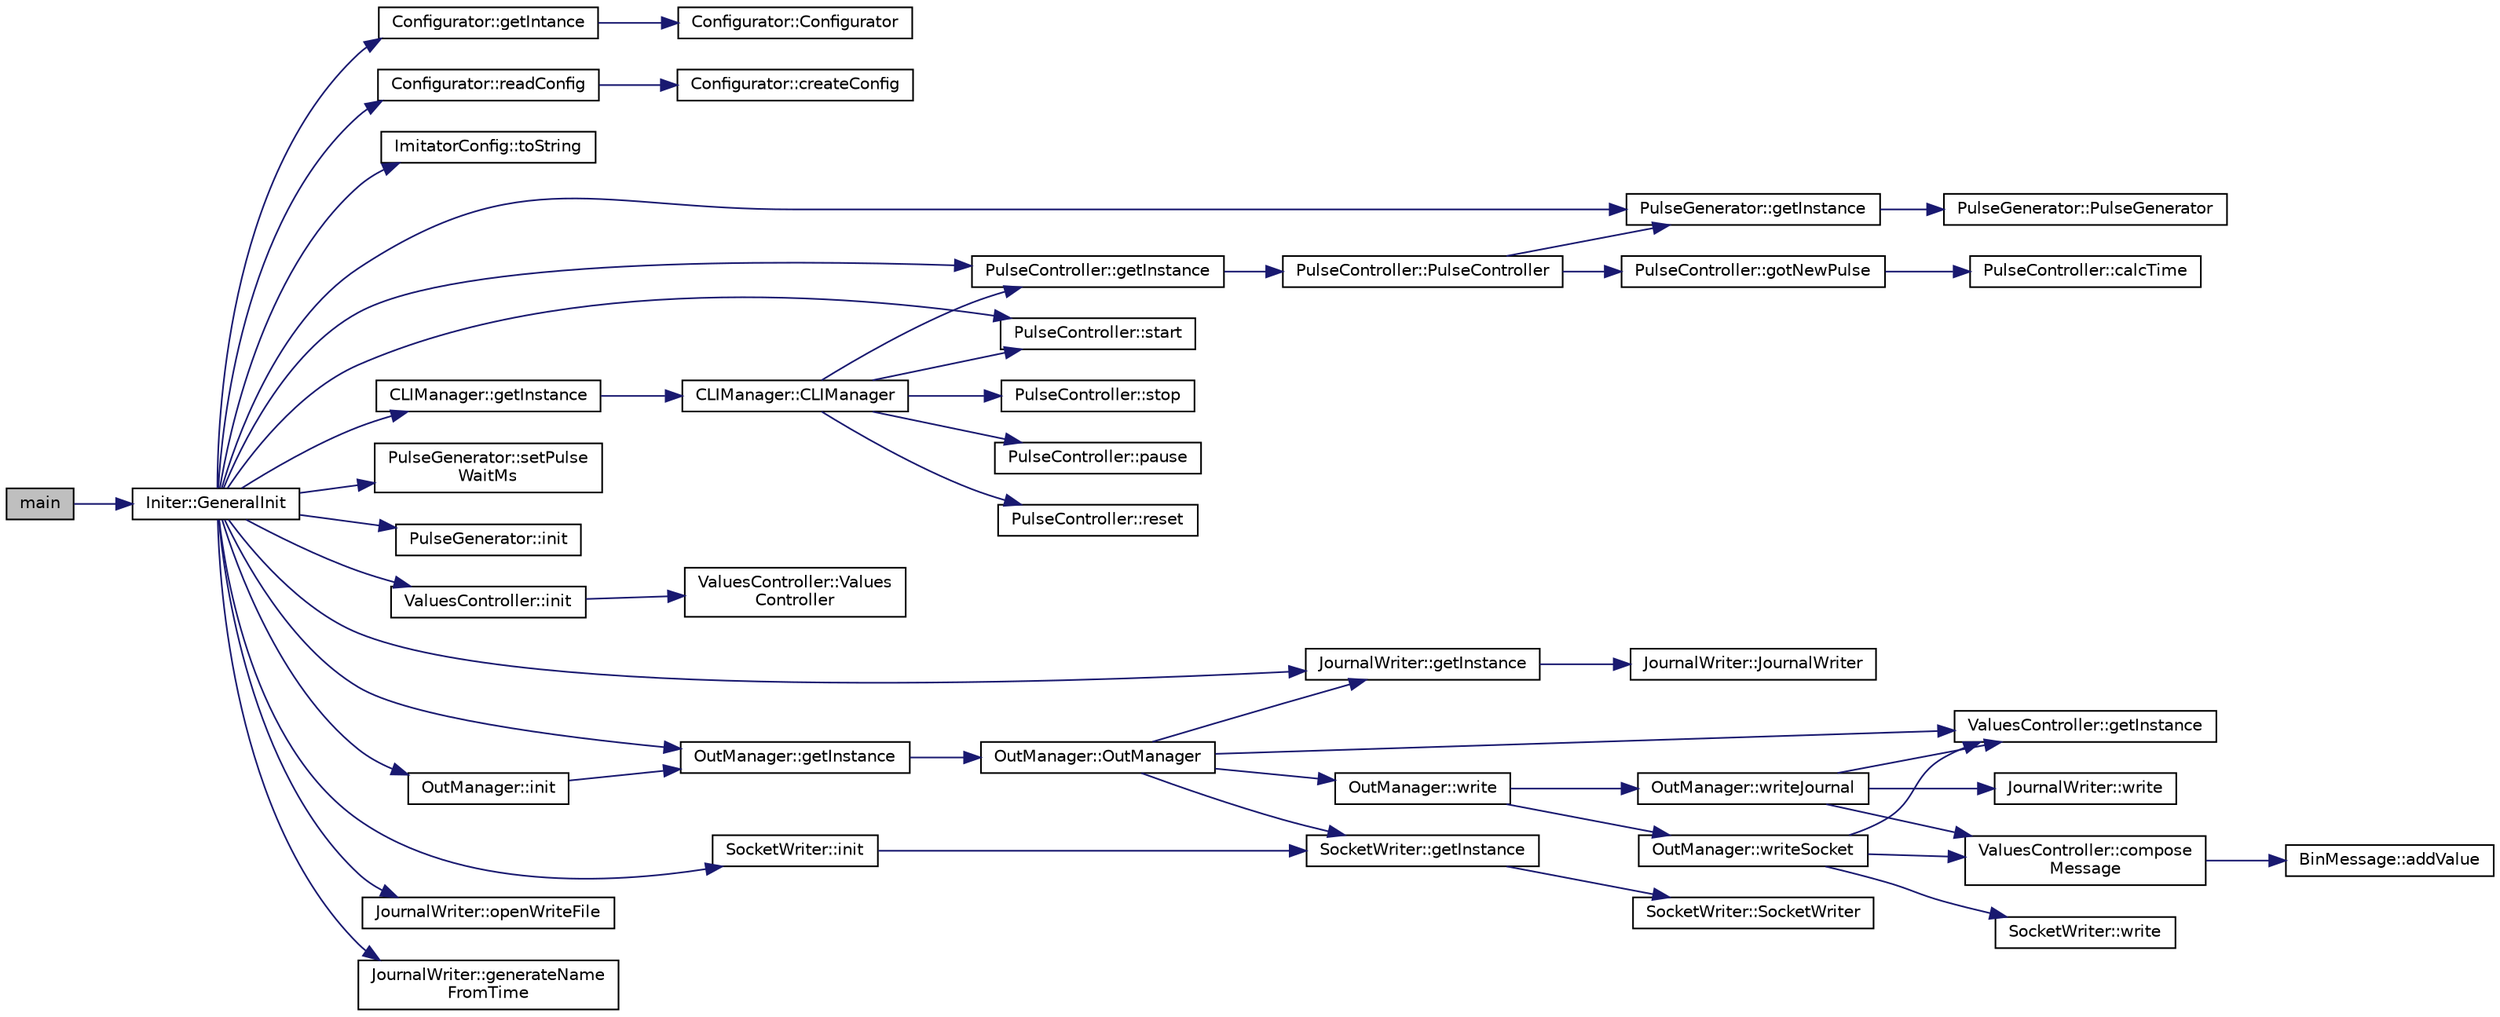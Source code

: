 digraph "main"
{
  edge [fontname="Helvetica",fontsize="10",labelfontname="Helvetica",labelfontsize="10"];
  node [fontname="Helvetica",fontsize="10",shape=record];
  rankdir="LR";
  Node0 [label="main",height=0.2,width=0.4,color="black", fillcolor="grey75", style="filled", fontcolor="black"];
  Node0 -> Node1 [color="midnightblue",fontsize="10",style="solid"];
  Node1 [label="Initer::GeneralInit",height=0.2,width=0.4,color="black", fillcolor="white", style="filled",URL="$class_initer.html#a088e4b7a4395c32a5bbe932c3db35054"];
  Node1 -> Node2 [color="midnightblue",fontsize="10",style="solid"];
  Node2 [label="Configurator::getIntance",height=0.2,width=0.4,color="black", fillcolor="white", style="filled",URL="$class_configurator.html#a7138afa6d06c32b2e43495d108741c9f"];
  Node2 -> Node3 [color="midnightblue",fontsize="10",style="solid"];
  Node3 [label="Configurator::Configurator",height=0.2,width=0.4,color="black", fillcolor="white", style="filled",URL="$class_configurator.html#ac0dcebf9bc248dd7473ee442a6822ca3"];
  Node1 -> Node4 [color="midnightblue",fontsize="10",style="solid"];
  Node4 [label="Configurator::readConfig",height=0.2,width=0.4,color="black", fillcolor="white", style="filled",URL="$class_configurator.html#a400f7c5c3362fcab86051b014e894544"];
  Node4 -> Node5 [color="midnightblue",fontsize="10",style="solid"];
  Node5 [label="Configurator::createConfig",height=0.2,width=0.4,color="black", fillcolor="white", style="filled",URL="$class_configurator.html#a6afc1da57117b7b9bad4dfefe98e8d63"];
  Node1 -> Node6 [color="midnightblue",fontsize="10",style="solid"];
  Node6 [label="ImitatorConfig::toString",height=0.2,width=0.4,color="black", fillcolor="white", style="filled",URL="$class_imitator_config.html#a9a7e924e7d7706b156c2c4d94c4c87d6"];
  Node1 -> Node7 [color="midnightblue",fontsize="10",style="solid"];
  Node7 [label="PulseGenerator::getInstance",height=0.2,width=0.4,color="black", fillcolor="white", style="filled",URL="$class_pulse_generator.html#ace9e6e44b3fcd3103b65805d44261ced"];
  Node7 -> Node8 [color="midnightblue",fontsize="10",style="solid"];
  Node8 [label="PulseGenerator::PulseGenerator",height=0.2,width=0.4,color="black", fillcolor="white", style="filled",URL="$class_pulse_generator.html#aff7b38fa92c5f1181cbeca42c62c7b21"];
  Node1 -> Node9 [color="midnightblue",fontsize="10",style="solid"];
  Node9 [label="PulseGenerator::setPulse\lWaitMs",height=0.2,width=0.4,color="black", fillcolor="white", style="filled",URL="$class_pulse_generator.html#a1ab5f10bb78d277d4e04a120f13908b6"];
  Node1 -> Node10 [color="midnightblue",fontsize="10",style="solid"];
  Node10 [label="PulseGenerator::init",height=0.2,width=0.4,color="black", fillcolor="white", style="filled",URL="$class_pulse_generator.html#a02a345a74696d6e1951ddff50c9208dc"];
  Node1 -> Node11 [color="midnightblue",fontsize="10",style="solid"];
  Node11 [label="PulseController::getInstance",height=0.2,width=0.4,color="black", fillcolor="white", style="filled",URL="$class_pulse_controller.html#ac7e6d3cb62727c89da948551d4cdce01"];
  Node11 -> Node12 [color="midnightblue",fontsize="10",style="solid"];
  Node12 [label="PulseController::PulseController",height=0.2,width=0.4,color="black", fillcolor="white", style="filled",URL="$class_pulse_controller.html#aa17fed7626e6483413beff386f0e532a"];
  Node12 -> Node7 [color="midnightblue",fontsize="10",style="solid"];
  Node12 -> Node13 [color="midnightblue",fontsize="10",style="solid"];
  Node13 [label="PulseController::gotNewPulse",height=0.2,width=0.4,color="black", fillcolor="white", style="filled",URL="$class_pulse_controller.html#ada3a07fc7a533e76d0d91e2e8c31e75e"];
  Node13 -> Node14 [color="midnightblue",fontsize="10",style="solid"];
  Node14 [label="PulseController::calcTime",height=0.2,width=0.4,color="black", fillcolor="white", style="filled",URL="$class_pulse_controller.html#aad89e956185b04ed12bd02056e4df743"];
  Node1 -> Node15 [color="midnightblue",fontsize="10",style="solid"];
  Node15 [label="PulseController::start",height=0.2,width=0.4,color="black", fillcolor="white", style="filled",URL="$class_pulse_controller.html#a278aefbf7233ae529304a012c4690827"];
  Node1 -> Node16 [color="midnightblue",fontsize="10",style="solid"];
  Node16 [label="ValuesController::init",height=0.2,width=0.4,color="black", fillcolor="white", style="filled",URL="$class_values_controller.html#ae0d02102d635c83549ada9d9ed21d728"];
  Node16 -> Node17 [color="midnightblue",fontsize="10",style="solid"];
  Node17 [label="ValuesController::Values\lController",height=0.2,width=0.4,color="black", fillcolor="white", style="filled",URL="$class_values_controller.html#a79c5f5459d0fa9c0ae201f7af9a21f89"];
  Node1 -> Node18 [color="midnightblue",fontsize="10",style="solid"];
  Node18 [label="JournalWriter::getInstance",height=0.2,width=0.4,color="black", fillcolor="white", style="filled",URL="$class_journal_writer.html#adc9e15e0d3114eba2658afc48c4c44a4"];
  Node18 -> Node19 [color="midnightblue",fontsize="10",style="solid"];
  Node19 [label="JournalWriter::JournalWriter",height=0.2,width=0.4,color="black", fillcolor="white", style="filled",URL="$class_journal_writer.html#ae35ea91e1a2e0b87fdb45826bfde47b6"];
  Node1 -> Node20 [color="midnightblue",fontsize="10",style="solid"];
  Node20 [label="JournalWriter::openWriteFile",height=0.2,width=0.4,color="black", fillcolor="white", style="filled",URL="$class_journal_writer.html#af4ffa24f865f9aaa383a3d361b24cc79"];
  Node1 -> Node21 [color="midnightblue",fontsize="10",style="solid"];
  Node21 [label="JournalWriter::generateName\lFromTime",height=0.2,width=0.4,color="black", fillcolor="white", style="filled",URL="$class_journal_writer.html#a1762840b51e6631c7a6be80631e16e0e"];
  Node1 -> Node22 [color="midnightblue",fontsize="10",style="solid"];
  Node22 [label="SocketWriter::init",height=0.2,width=0.4,color="black", fillcolor="white", style="filled",URL="$class_socket_writer.html#a5d43a4e3d17abbaff37887a174ef6c00"];
  Node22 -> Node23 [color="midnightblue",fontsize="10",style="solid"];
  Node23 [label="SocketWriter::getInstance",height=0.2,width=0.4,color="black", fillcolor="white", style="filled",URL="$class_socket_writer.html#a071c5c35fb17e082429eb9ebb1fcf5c9"];
  Node23 -> Node24 [color="midnightblue",fontsize="10",style="solid"];
  Node24 [label="SocketWriter::SocketWriter",height=0.2,width=0.4,color="black", fillcolor="white", style="filled",URL="$class_socket_writer.html#a465ef4c5ff900319f058d82f2305d85e"];
  Node1 -> Node25 [color="midnightblue",fontsize="10",style="solid"];
  Node25 [label="OutManager::getInstance",height=0.2,width=0.4,color="black", fillcolor="white", style="filled",URL="$class_out_manager.html#a25e2f6c90af51feae79e8233d9e746cd"];
  Node25 -> Node26 [color="midnightblue",fontsize="10",style="solid"];
  Node26 [label="OutManager::OutManager",height=0.2,width=0.4,color="black", fillcolor="white", style="filled",URL="$class_out_manager.html#ab33060397abec259ec6579469aef1c8e"];
  Node26 -> Node18 [color="midnightblue",fontsize="10",style="solid"];
  Node26 -> Node23 [color="midnightblue",fontsize="10",style="solid"];
  Node26 -> Node27 [color="midnightblue",fontsize="10",style="solid"];
  Node27 [label="ValuesController::getInstance",height=0.2,width=0.4,color="black", fillcolor="white", style="filled",URL="$class_values_controller.html#a2b7b09d37db8c1cf82d35024254b5628"];
  Node26 -> Node28 [color="midnightblue",fontsize="10",style="solid"];
  Node28 [label="OutManager::write",height=0.2,width=0.4,color="black", fillcolor="white", style="filled",URL="$class_out_manager.html#a04f085f9812ba6d105a8d13344f1ba8f"];
  Node28 -> Node29 [color="midnightblue",fontsize="10",style="solid"];
  Node29 [label="OutManager::writeJournal",height=0.2,width=0.4,color="black", fillcolor="white", style="filled",URL="$class_out_manager.html#a72350f29d5beb0ddcbf14071b4d609a8"];
  Node29 -> Node27 [color="midnightblue",fontsize="10",style="solid"];
  Node29 -> Node30 [color="midnightblue",fontsize="10",style="solid"];
  Node30 [label="ValuesController::compose\lMessage",height=0.2,width=0.4,color="black", fillcolor="white", style="filled",URL="$class_values_controller.html#a3ff8d09321924df6d04310463d0660c6"];
  Node30 -> Node31 [color="midnightblue",fontsize="10",style="solid"];
  Node31 [label="BinMessage::addValue",height=0.2,width=0.4,color="black", fillcolor="white", style="filled",URL="$class_bin_message.html#a47cc1e9c538f05361522883989ec3d96"];
  Node29 -> Node32 [color="midnightblue",fontsize="10",style="solid"];
  Node32 [label="JournalWriter::write",height=0.2,width=0.4,color="black", fillcolor="white", style="filled",URL="$class_journal_writer.html#a635b3ca7a9ecc19b1827fa0e98bc09f6"];
  Node28 -> Node33 [color="midnightblue",fontsize="10",style="solid"];
  Node33 [label="OutManager::writeSocket",height=0.2,width=0.4,color="black", fillcolor="white", style="filled",URL="$class_out_manager.html#a754a7835198dacb9a0dffcc772cdd454"];
  Node33 -> Node27 [color="midnightblue",fontsize="10",style="solid"];
  Node33 -> Node30 [color="midnightblue",fontsize="10",style="solid"];
  Node33 -> Node34 [color="midnightblue",fontsize="10",style="solid"];
  Node34 [label="SocketWriter::write",height=0.2,width=0.4,color="black", fillcolor="white", style="filled",URL="$class_socket_writer.html#a64eb590cc3343ca1072ca2896ec9a7ce"];
  Node1 -> Node35 [color="midnightblue",fontsize="10",style="solid"];
  Node35 [label="OutManager::init",height=0.2,width=0.4,color="black", fillcolor="white", style="filled",URL="$class_out_manager.html#ab7c61a46bbb2cf29731a408ab5eb2b83"];
  Node35 -> Node25 [color="midnightblue",fontsize="10",style="solid"];
  Node1 -> Node36 [color="midnightblue",fontsize="10",style="solid"];
  Node36 [label="CLIManager::getInstance",height=0.2,width=0.4,color="black", fillcolor="white", style="filled",URL="$class_c_l_i_manager.html#a30fd449e0fea9cf14f56bf1ae17934ce"];
  Node36 -> Node37 [color="midnightblue",fontsize="10",style="solid"];
  Node37 [label="CLIManager::CLIManager",height=0.2,width=0.4,color="black", fillcolor="white", style="filled",URL="$class_c_l_i_manager.html#aa6a57394f40679877ef36f4e8fbcd2bf"];
  Node37 -> Node11 [color="midnightblue",fontsize="10",style="solid"];
  Node37 -> Node15 [color="midnightblue",fontsize="10",style="solid"];
  Node37 -> Node38 [color="midnightblue",fontsize="10",style="solid"];
  Node38 [label="PulseController::stop",height=0.2,width=0.4,color="black", fillcolor="white", style="filled",URL="$class_pulse_controller.html#abc95e9340203f77f78818f389bd99d3a"];
  Node37 -> Node39 [color="midnightblue",fontsize="10",style="solid"];
  Node39 [label="PulseController::pause",height=0.2,width=0.4,color="black", fillcolor="white", style="filled",URL="$class_pulse_controller.html#a310f792764a804b50a910eeb4e53a374"];
  Node37 -> Node40 [color="midnightblue",fontsize="10",style="solid"];
  Node40 [label="PulseController::reset",height=0.2,width=0.4,color="black", fillcolor="white", style="filled",URL="$class_pulse_controller.html#a0112f4a30c50e9254e8e264f5b1ba865"];
}
